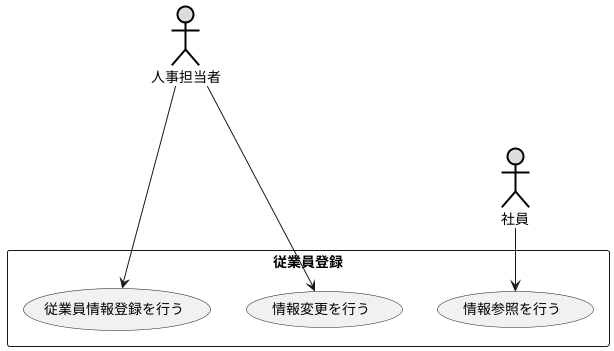 @startuml ユースケース図
' left to right direction'

     actor 人事担当者 as u1 #DDDDDD;line:black;line.bold;
     actor 社員 as u2 #DDDDDD;line:black;line.bold;


rectangle 従業員登録 {
usecase 従業員情報登録を行う as a1
usecase 情報参照を行う as a2

usecase 情報変更を行う as a4
}


u1--->a1
u2-->a2

u1-->a4

@enduml